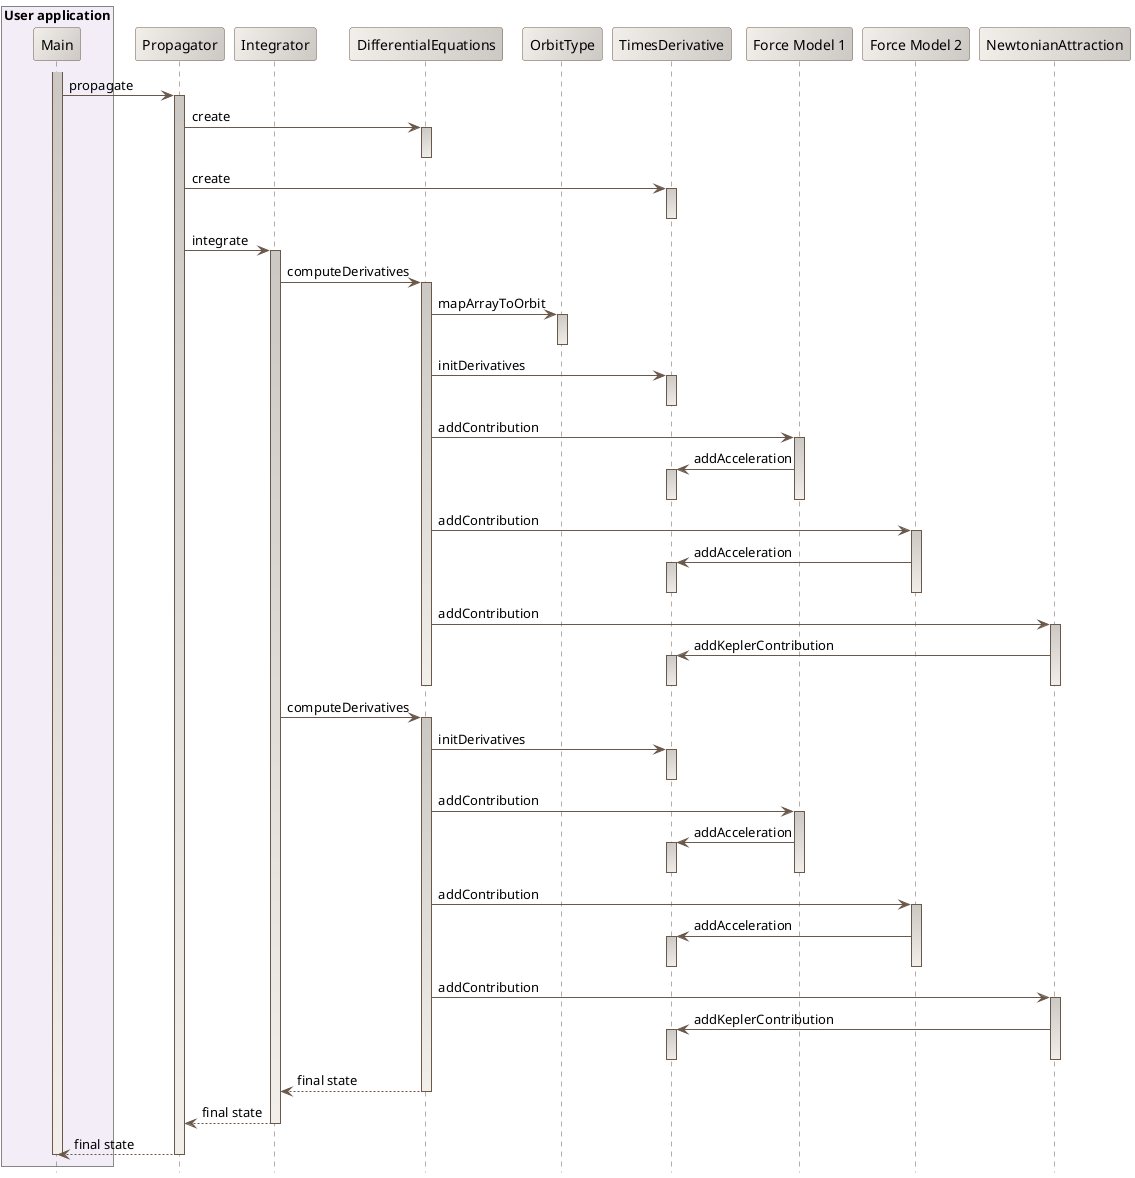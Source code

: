 ' Copyright 2002-2012 CS Systèmes d'Information
' Licensed to CS Systèmes d'Information (CS) under one or more
' contributor license agreements.  See the NOTICE file distributed with
' this work for additional information regarding copyright ownership.
' CS licenses this file to You under the Apache License, Version 2.0
' (the "License"); you may not use this file except in compliance with
' the License.  You may obtain a copy of the License at
'
'   http://www.apache.org/licenses/LICENSE-2.0
'
' Unless required by applicable law or agreed to in writing, software
' distributed under the License is distributed on an "AS IS" BASIS,
' WITHOUT WARRANTIES OR CONDITIONS OF ANY KIND, either express or implied.
' See the License for the specific language governing permissions and
' limitations under the License.
 
@startuml

  skinparam svek                                true
  skinparam NoteBackgroundColor                 #F3EFEB
  skinparam NoteBorderColor                     #691616
  skinparam NoteFontColor                       #691616
  skinparam SequenceActorBorderColor            #6A584B
  skinparam SequenceParticipantBackgroundColor  #F3EFEB/CCC9C5
  skinparam SequenceParticipantBorderColor      #6A584B
  skinparam SequenceLifeLineBackgroundColor     #CCC9C5/F3EFEB
  skinparam SequenceLifeLineBorderColor         #6A584B
  skinparam SequenceArrowColor                  #6A584B
  skinparam SequenceBorderColor                 #6A584B
  skinparam SequenceFontSize                    11

  hide footbox

  box "User application" #F3EDF7
    participant "Main" as M
  end box
  participant Propagator
  participant Integrator
  participant DifferentialEquations
  participant OrbitType
  participant TimesDerivative
  participant "Force Model 1" as F1
  participant "Force Model 2" as F2
  participant NewtonianAttraction

  activate M
  M          -> Propagator : propagate
    activate Propagator
    Propagator -> DifferentialEquations : create
      activate DifferentialEquations
      deactivate DifferentialEquations
    Propagator -> TimesDerivative : create
      activate TimesDerivative
      deactivate TimesDerivative
    Propagator -> Integrator : integrate
      activate Integrator
      Integrator -> DifferentialEquations : computeDerivatives
        activate DifferentialEquations
        DifferentialEquations -> OrbitType : mapArrayToOrbit
          activate OrbitType
          deactivate OrbitType
        DifferentialEquations -> TimesDerivative : initDerivatives
          activate TimesDerivative
          deactivate TimesDerivative
        DifferentialEquations -> F1 : addContribution
          activate F1
          F1 -> TimesDerivative : addAcceleration
            activate TimesDerivative
            deactivate TimesDerivative
          deactivate F1
        DifferentialEquations -> F2 : addContribution
          activate F2
          F2 -> TimesDerivative : addAcceleration
            activate TimesDerivative
            deactivate TimesDerivative
          deactivate F2
        DifferentialEquations -> NewtonianAttraction : addContribution
          activate NewtonianAttraction
          NewtonianAttraction -> TimesDerivative : addKeplerContribution
            activate TimesDerivative
            deactivate TimesDerivative
          deactivate NewtonianAttraction
        deactivate DifferentialEquations
      Integrator -> DifferentialEquations : computeDerivatives
        activate DifferentialEquations
        DifferentialEquations -> TimesDerivative : initDerivatives
          activate TimesDerivative
          deactivate TimesDerivative
        DifferentialEquations -> F1 : addContribution
          activate F1
          F1 -> TimesDerivative : addAcceleration
            activate TimesDerivative
            deactivate TimesDerivative
          deactivate F1
        DifferentialEquations -> F2 : addContribution
          activate F2
          F2 -> TimesDerivative : addAcceleration
            activate TimesDerivative
            deactivate TimesDerivative
          deactivate F2
        DifferentialEquations -> NewtonianAttraction : addContribution
          activate NewtonianAttraction
          NewtonianAttraction -> TimesDerivative : addKeplerContribution
            activate TimesDerivative
            deactivate TimesDerivative
          deactivate NewtonianAttraction
        DifferentialEquations --> Integrator : final state
        deactivate DifferentialEquations
      Integrator --> Propagator : final state
      deactivate Integrator
    Propagator --> M : final state
    deactivate Propagator
  deactivate M

@enduml
